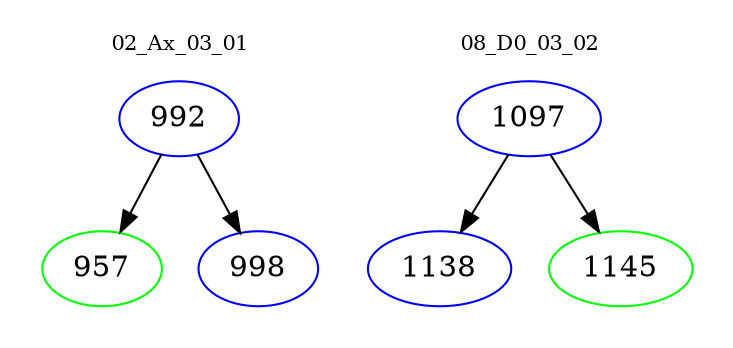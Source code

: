 digraph{
subgraph cluster_0 {
color = white
label = "02_Ax_03_01";
fontsize=10;
T0_992 [label="992", color="blue"]
T0_992 -> T0_957 [color="black"]
T0_957 [label="957", color="green"]
T0_992 -> T0_998 [color="black"]
T0_998 [label="998", color="blue"]
}
subgraph cluster_1 {
color = white
label = "08_D0_03_02";
fontsize=10;
T1_1097 [label="1097", color="blue"]
T1_1097 -> T1_1138 [color="black"]
T1_1138 [label="1138", color="blue"]
T1_1097 -> T1_1145 [color="black"]
T1_1145 [label="1145", color="green"]
}
}
